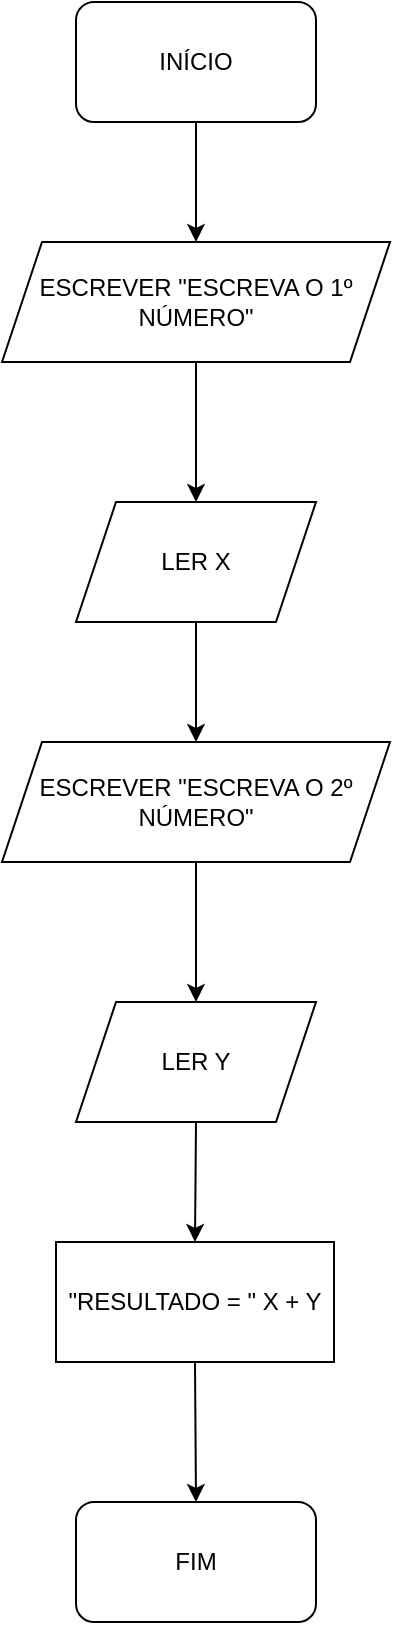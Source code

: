 <mxfile version="22.0.4" type="github">
  <diagram name="Página-1" id="vgiorZPEa4Nm-zYZW0gM">
    <mxGraphModel dx="1434" dy="790" grid="1" gridSize="10" guides="1" tooltips="1" connect="1" arrows="1" fold="1" page="1" pageScale="1" pageWidth="827" pageHeight="1169" math="0" shadow="0">
      <root>
        <mxCell id="0" />
        <mxCell id="1" parent="0" />
        <mxCell id="R-_WPU4bVfA_2PBPiCtL-1" value="INÍCIO" style="rounded=1;whiteSpace=wrap;html=1;" vertex="1" parent="1">
          <mxGeometry x="354" y="140" width="120" height="60" as="geometry" />
        </mxCell>
        <mxCell id="R-_WPU4bVfA_2PBPiCtL-2" value="" style="endArrow=classic;html=1;rounded=0;exitX=0.5;exitY=1;exitDx=0;exitDy=0;entryX=0.5;entryY=0;entryDx=0;entryDy=0;" edge="1" parent="1" source="R-_WPU4bVfA_2PBPiCtL-1" target="R-_WPU4bVfA_2PBPiCtL-3">
          <mxGeometry width="50" height="50" relative="1" as="geometry">
            <mxPoint x="390" y="530" as="sourcePoint" />
            <mxPoint x="414" y="250" as="targetPoint" />
          </mxGeometry>
        </mxCell>
        <mxCell id="R-_WPU4bVfA_2PBPiCtL-3" value="ESCREVER &quot;ESCREVA O 1º NÚMERO&quot;" style="shape=parallelogram;perimeter=parallelogramPerimeter;whiteSpace=wrap;html=1;fixedSize=1;" vertex="1" parent="1">
          <mxGeometry x="317" y="260" width="194" height="60" as="geometry" />
        </mxCell>
        <mxCell id="R-_WPU4bVfA_2PBPiCtL-4" value="LER Y" style="shape=parallelogram;perimeter=parallelogramPerimeter;whiteSpace=wrap;html=1;fixedSize=1;" vertex="1" parent="1">
          <mxGeometry x="354" y="640" width="120" height="60" as="geometry" />
        </mxCell>
        <mxCell id="R-_WPU4bVfA_2PBPiCtL-5" value="" style="endArrow=classic;html=1;rounded=0;entryX=0.5;entryY=0;entryDx=0;entryDy=0;exitX=0.5;exitY=1;exitDx=0;exitDy=0;" edge="1" parent="1" source="R-_WPU4bVfA_2PBPiCtL-3" target="R-_WPU4bVfA_2PBPiCtL-17">
          <mxGeometry width="50" height="50" relative="1" as="geometry">
            <mxPoint x="400" y="340" as="sourcePoint" />
            <mxPoint x="413" y="390" as="targetPoint" />
          </mxGeometry>
        </mxCell>
        <mxCell id="R-_WPU4bVfA_2PBPiCtL-8" value="&quot;RESULTADO = &quot; X + Y" style="rounded=0;whiteSpace=wrap;html=1;" vertex="1" parent="1">
          <mxGeometry x="344" y="760" width="139" height="60" as="geometry" />
        </mxCell>
        <mxCell id="R-_WPU4bVfA_2PBPiCtL-9" value="" style="endArrow=classic;html=1;rounded=0;exitX=0.5;exitY=1;exitDx=0;exitDy=0;entryX=0.5;entryY=0;entryDx=0;entryDy=0;" edge="1" parent="1" source="R-_WPU4bVfA_2PBPiCtL-4" target="R-_WPU4bVfA_2PBPiCtL-8">
          <mxGeometry width="50" height="50" relative="1" as="geometry">
            <mxPoint x="390" y="530" as="sourcePoint" />
            <mxPoint x="440" y="480" as="targetPoint" />
          </mxGeometry>
        </mxCell>
        <mxCell id="R-_WPU4bVfA_2PBPiCtL-10" value="ESCREVER &quot;ESCREVA O 2º NÚMERO&quot;" style="shape=parallelogram;perimeter=parallelogramPerimeter;whiteSpace=wrap;html=1;fixedSize=1;" vertex="1" parent="1">
          <mxGeometry x="317" y="510" width="194" height="60" as="geometry" />
        </mxCell>
        <mxCell id="R-_WPU4bVfA_2PBPiCtL-11" value="" style="endArrow=classic;html=1;rounded=0;exitX=0.5;exitY=1;exitDx=0;exitDy=0;entryX=0.5;entryY=0;entryDx=0;entryDy=0;" edge="1" parent="1" source="R-_WPU4bVfA_2PBPiCtL-10" target="R-_WPU4bVfA_2PBPiCtL-4">
          <mxGeometry width="50" height="50" relative="1" as="geometry">
            <mxPoint x="390" y="530" as="sourcePoint" />
            <mxPoint x="440" y="480" as="targetPoint" />
          </mxGeometry>
        </mxCell>
        <mxCell id="R-_WPU4bVfA_2PBPiCtL-13" value="" style="endArrow=classic;html=1;rounded=0;exitX=0.5;exitY=1;exitDx=0;exitDy=0;entryX=0.5;entryY=0;entryDx=0;entryDy=0;" edge="1" parent="1" source="R-_WPU4bVfA_2PBPiCtL-8" target="R-_WPU4bVfA_2PBPiCtL-14">
          <mxGeometry width="50" height="50" relative="1" as="geometry">
            <mxPoint x="390" y="630" as="sourcePoint" />
            <mxPoint x="414" y="800" as="targetPoint" />
          </mxGeometry>
        </mxCell>
        <mxCell id="R-_WPU4bVfA_2PBPiCtL-14" value="FIM" style="rounded=1;whiteSpace=wrap;html=1;" vertex="1" parent="1">
          <mxGeometry x="354" y="890" width="120" height="60" as="geometry" />
        </mxCell>
        <mxCell id="R-_WPU4bVfA_2PBPiCtL-17" value="LER X" style="shape=parallelogram;perimeter=parallelogramPerimeter;whiteSpace=wrap;html=1;fixedSize=1;" vertex="1" parent="1">
          <mxGeometry x="354" y="390" width="120" height="60" as="geometry" />
        </mxCell>
        <mxCell id="R-_WPU4bVfA_2PBPiCtL-18" value="" style="endArrow=classic;html=1;rounded=0;exitX=0.5;exitY=1;exitDx=0;exitDy=0;entryX=0.5;entryY=0;entryDx=0;entryDy=0;" edge="1" parent="1" source="R-_WPU4bVfA_2PBPiCtL-17" target="R-_WPU4bVfA_2PBPiCtL-10">
          <mxGeometry width="50" height="50" relative="1" as="geometry">
            <mxPoint x="390" y="430" as="sourcePoint" />
            <mxPoint x="440" y="380" as="targetPoint" />
          </mxGeometry>
        </mxCell>
      </root>
    </mxGraphModel>
  </diagram>
</mxfile>

